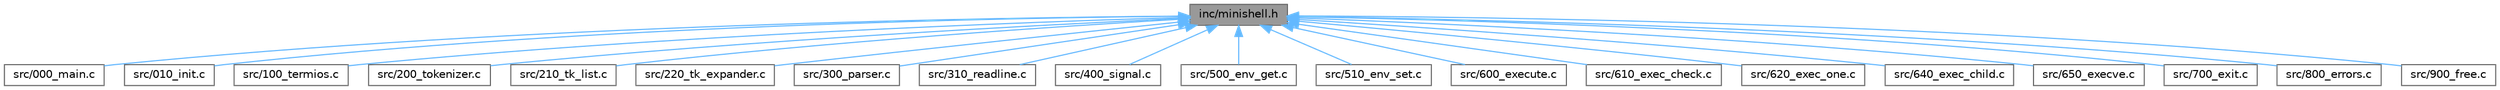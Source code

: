 digraph "inc/minishell.h"
{
 // LATEX_PDF_SIZE
  bgcolor="transparent";
  edge [fontname=Helvetica,fontsize=10,labelfontname=Helvetica,labelfontsize=10];
  node [fontname=Helvetica,fontsize=10,shape=box,height=0.2,width=0.4];
  Node1 [id="Node000001",label="inc/minishell.h",height=0.2,width=0.4,color="gray40", fillcolor="grey60", style="filled", fontcolor="black",tooltip=" "];
  Node1 -> Node2 [id="edge1_Node000001_Node000002",dir="back",color="steelblue1",style="solid",tooltip=" "];
  Node2 [id="Node000002",label="src/000_main.c",height=0.2,width=0.4,color="grey40", fillcolor="white", style="filled",URL="$000__main_8c.html",tooltip=" "];
  Node1 -> Node3 [id="edge2_Node000001_Node000003",dir="back",color="steelblue1",style="solid",tooltip=" "];
  Node3 [id="Node000003",label="src/010_init.c",height=0.2,width=0.4,color="grey40", fillcolor="white", style="filled",URL="$010__init_8c.html",tooltip=" "];
  Node1 -> Node4 [id="edge3_Node000001_Node000004",dir="back",color="steelblue1",style="solid",tooltip=" "];
  Node4 [id="Node000004",label="src/100_termios.c",height=0.2,width=0.4,color="grey40", fillcolor="white", style="filled",URL="$100__termios_8c.html",tooltip=" "];
  Node1 -> Node5 [id="edge4_Node000001_Node000005",dir="back",color="steelblue1",style="solid",tooltip=" "];
  Node5 [id="Node000005",label="src/200_tokenizer.c",height=0.2,width=0.4,color="grey40", fillcolor="white", style="filled",URL="$200__tokenizer_8c.html",tooltip=" "];
  Node1 -> Node6 [id="edge5_Node000001_Node000006",dir="back",color="steelblue1",style="solid",tooltip=" "];
  Node6 [id="Node000006",label="src/210_tk_list.c",height=0.2,width=0.4,color="grey40", fillcolor="white", style="filled",URL="$210__tk__list_8c.html",tooltip=" "];
  Node1 -> Node7 [id="edge6_Node000001_Node000007",dir="back",color="steelblue1",style="solid",tooltip=" "];
  Node7 [id="Node000007",label="src/220_tk_expander.c",height=0.2,width=0.4,color="grey40", fillcolor="white", style="filled",URL="$220__tk__expander_8c.html",tooltip=" "];
  Node1 -> Node8 [id="edge7_Node000001_Node000008",dir="back",color="steelblue1",style="solid",tooltip=" "];
  Node8 [id="Node000008",label="src/300_parser.c",height=0.2,width=0.4,color="grey40", fillcolor="white", style="filled",URL="$300__parser_8c.html",tooltip=" "];
  Node1 -> Node9 [id="edge8_Node000001_Node000009",dir="back",color="steelblue1",style="solid",tooltip=" "];
  Node9 [id="Node000009",label="src/310_readline.c",height=0.2,width=0.4,color="grey40", fillcolor="white", style="filled",URL="$310__readline_8c.html",tooltip=" "];
  Node1 -> Node10 [id="edge9_Node000001_Node000010",dir="back",color="steelblue1",style="solid",tooltip=" "];
  Node10 [id="Node000010",label="src/400_signal.c",height=0.2,width=0.4,color="grey40", fillcolor="white", style="filled",URL="$400__signal_8c.html",tooltip=" "];
  Node1 -> Node11 [id="edge10_Node000001_Node000011",dir="back",color="steelblue1",style="solid",tooltip=" "];
  Node11 [id="Node000011",label="src/500_env_get.c",height=0.2,width=0.4,color="grey40", fillcolor="white", style="filled",URL="$500__env__get_8c.html",tooltip=" "];
  Node1 -> Node12 [id="edge11_Node000001_Node000012",dir="back",color="steelblue1",style="solid",tooltip=" "];
  Node12 [id="Node000012",label="src/510_env_set.c",height=0.2,width=0.4,color="grey40", fillcolor="white", style="filled",URL="$510__env__set_8c.html",tooltip=" "];
  Node1 -> Node13 [id="edge12_Node000001_Node000013",dir="back",color="steelblue1",style="solid",tooltip=" "];
  Node13 [id="Node000013",label="src/600_execute.c",height=0.2,width=0.4,color="grey40", fillcolor="white", style="filled",URL="$600__execute_8c.html",tooltip=" "];
  Node1 -> Node14 [id="edge13_Node000001_Node000014",dir="back",color="steelblue1",style="solid",tooltip=" "];
  Node14 [id="Node000014",label="src/610_exec_check.c",height=0.2,width=0.4,color="grey40", fillcolor="white", style="filled",URL="$610__exec__check_8c.html",tooltip=" "];
  Node1 -> Node15 [id="edge14_Node000001_Node000015",dir="back",color="steelblue1",style="solid",tooltip=" "];
  Node15 [id="Node000015",label="src/620_exec_one.c",height=0.2,width=0.4,color="grey40", fillcolor="white", style="filled",URL="$620__exec__one_8c.html",tooltip=" "];
  Node1 -> Node16 [id="edge15_Node000001_Node000016",dir="back",color="steelblue1",style="solid",tooltip=" "];
  Node16 [id="Node000016",label="src/640_exec_child.c",height=0.2,width=0.4,color="grey40", fillcolor="white", style="filled",URL="$640__exec__child_8c.html",tooltip=" "];
  Node1 -> Node17 [id="edge16_Node000001_Node000017",dir="back",color="steelblue1",style="solid",tooltip=" "];
  Node17 [id="Node000017",label="src/650_execve.c",height=0.2,width=0.4,color="grey40", fillcolor="white", style="filled",URL="$650__execve_8c.html",tooltip=" "];
  Node1 -> Node18 [id="edge17_Node000001_Node000018",dir="back",color="steelblue1",style="solid",tooltip=" "];
  Node18 [id="Node000018",label="src/700_exit.c",height=0.2,width=0.4,color="grey40", fillcolor="white", style="filled",URL="$700__exit_8c.html",tooltip=" "];
  Node1 -> Node19 [id="edge18_Node000001_Node000019",dir="back",color="steelblue1",style="solid",tooltip=" "];
  Node19 [id="Node000019",label="src/800_errors.c",height=0.2,width=0.4,color="grey40", fillcolor="white", style="filled",URL="$800__errors_8c.html",tooltip="static void ft_kill(t_shell *sh, int sig);"];
  Node1 -> Node20 [id="edge19_Node000001_Node000020",dir="back",color="steelblue1",style="solid",tooltip=" "];
  Node20 [id="Node000020",label="src/900_free.c",height=0.2,width=0.4,color="grey40", fillcolor="white", style="filled",URL="$900__free_8c.html",tooltip=" "];
}
